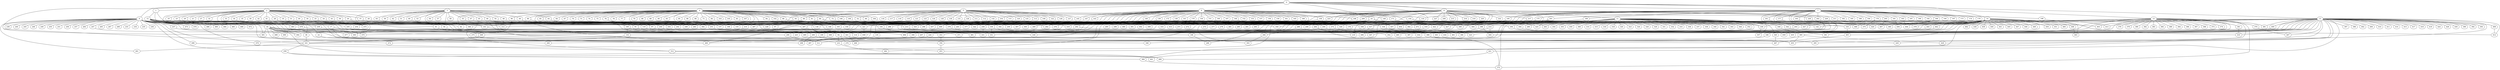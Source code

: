 
graph graphname {
    0 -- 1
0 -- 2
0 -- 3
0 -- 4
0 -- 5
0 -- 6
0 -- 7
0 -- 8
0 -- 9
0 -- 10
0 -- 11
0 -- 12
0 -- 13
0 -- 14
0 -- 317
0 -- 491
1 -- 16
1 -- 17
1 -- 15
2 -- 18
2 -- 19
2 -- 20
2 -- 21
2 -- 22
2 -- 23
2 -- 24
2 -- 25
2 -- 26
2 -- 27
2 -- 28
2 -- 29
2 -- 30
2 -- 31
2 -- 32
2 -- 33
2 -- 34
2 -- 35
2 -- 36
2 -- 37
2 -- 38
2 -- 39
2 -- 40
2 -- 41
2 -- 42
2 -- 43
2 -- 491
2 -- 232
3 -- 44
3 -- 45
3 -- 46
3 -- 47
3 -- 48
3 -- 49
3 -- 50
3 -- 51
3 -- 52
3 -- 53
3 -- 54
3 -- 55
3 -- 56
3 -- 57
3 -- 58
3 -- 59
3 -- 60
3 -- 61
3 -- 62
3 -- 63
3 -- 493
4 -- 64
4 -- 65
4 -- 66
4 -- 67
4 -- 68
4 -- 69
4 -- 70
4 -- 71
4 -- 72
4 -- 73
4 -- 74
4 -- 75
4 -- 76
4 -- 77
4 -- 78
4 -- 79
4 -- 80
4 -- 81
4 -- 82
4 -- 83
4 -- 84
4 -- 85
4 -- 86
4 -- 87
4 -- 88
4 -- 89
4 -- 90
4 -- 91
4 -- 92
4 -- 93
4 -- 94
4 -- 95
4 -- 96
4 -- 97
4 -- 98
4 -- 99
4 -- 100
4 -- 101
4 -- 102
4 -- 103
4 -- 104
4 -- 105
4 -- 106
4 -- 107
4 -- 108
4 -- 202
4 -- 196
5 -- 128
5 -- 130
5 -- 131
5 -- 132
5 -- 129
5 -- 109
5 -- 110
5 -- 111
5 -- 112
5 -- 113
5 -- 114
5 -- 115
5 -- 116
5 -- 117
5 -- 118
5 -- 119
5 -- 120
5 -- 121
5 -- 122
5 -- 123
5 -- 124
5 -- 125
5 -- 126
5 -- 127
5 -- 145
5 -- 89
5 -- 52
6 -- 133
6 -- 134
6 -- 135
6 -- 136
6 -- 137
6 -- 138
6 -- 139
6 -- 140
6 -- 141
6 -- 142
6 -- 143
6 -- 144
6 -- 145
6 -- 146
6 -- 147
6 -- 148
6 -- 149
6 -- 150
6 -- 151
6 -- 152
6 -- 153
6 -- 154
6 -- 155
6 -- 156
6 -- 157
6 -- 158
6 -- 159
6 -- 160
6 -- 161
6 -- 162
6 -- 163
6 -- 164
6 -- 165
6 -- 166
6 -- 167
6 -- 168
6 -- 169
6 -- 170
6 -- 171
6 -- 172
7 -- 173
7 -- 174
7 -- 175
7 -- 176
7 -- 177
7 -- 178
7 -- 179
7 -- 180
7 -- 181
7 -- 182
7 -- 183
7 -- 184
7 -- 185
7 -- 186
7 -- 187
7 -- 188
7 -- 189
7 -- 190
7 -- 191
7 -- 192
7 -- 193
7 -- 194
7 -- 195
7 -- 196
7 -- 197
7 -- 198
7 -- 199
7 -- 200
7 -- 201
7 -- 202
7 -- 203
7 -- 204
7 -- 205
7 -- 206
7 -- 207
7 -- 133
8 -- 208
8 -- 209
8 -- 210
8 -- 211
8 -- 212
8 -- 213
8 -- 214
8 -- 215
8 -- 216
8 -- 217
8 -- 218
8 -- 219
8 -- 220
8 -- 221
8 -- 222
8 -- 223
8 -- 224
8 -- 225
8 -- 226
8 -- 227
8 -- 228
8 -- 229
8 -- 230
8 -- 231
8 -- 232
8 -- 114
9 -- 256
9 -- 258
9 -- 259
9 -- 260
9 -- 261
9 -- 262
9 -- 257
9 -- 264
9 -- 265
9 -- 266
9 -- 267
9 -- 268
9 -- 263
9 -- 233
9 -- 234
9 -- 235
9 -- 236
9 -- 237
9 -- 238
9 -- 239
9 -- 240
9 -- 241
9 -- 242
9 -- 243
9 -- 244
9 -- 245
9 -- 246
9 -- 247
9 -- 248
9 -- 249
9 -- 250
9 -- 251
9 -- 252
9 -- 253
9 -- 254
9 -- 255
9 -- 377
9 -- 212
10 -- 269
10 -- 270
10 -- 271
10 -- 272
10 -- 273
10 -- 274
10 -- 275
10 -- 276
10 -- 277
10 -- 278
10 -- 279
10 -- 280
10 -- 281
10 -- 282
10 -- 283
10 -- 284
10 -- 285
10 -- 286
10 -- 287
10 -- 288
10 -- 289
10 -- 290
10 -- 291
10 -- 292
10 -- 293
10 -- 294
10 -- 295
10 -- 296
10 -- 297
10 -- 298
10 -- 299
10 -- 300
10 -- 301
10 -- 302
10 -- 303
10 -- 304
10 -- 305
10 -- 306
10 -- 307
10 -- 308
10 -- 309
10 -- 310
10 -- 311
10 -- 312
10 -- 313
11 -- 314
11 -- 315
11 -- 316
11 -- 317
11 -- 318
11 -- 319
11 -- 320
11 -- 321
11 -- 322
11 -- 323
11 -- 324
11 -- 325
11 -- 326
11 -- 327
11 -- 328
11 -- 329
11 -- 330
11 -- 331
11 -- 332
11 -- 333
11 -- 334
11 -- 335
11 -- 336
11 -- 337
11 -- 338
11 -- 339
11 -- 340
11 -- 341
11 -- 342
11 -- 343
11 -- 344
11 -- 345
11 -- 346
11 -- 347
11 -- 348
11 -- 349
11 -- 350
11 -- 351
11 -- 352
11 -- 353
11 -- 354
11 -- 355
11 -- 356
11 -- 357
11 -- 358
11 -- 359
11 -- 360
12 -- 384
12 -- 386
12 -- 387
12 -- 388
12 -- 389
12 -- 385
12 -- 361
12 -- 362
12 -- 363
12 -- 364
12 -- 365
12 -- 366
12 -- 367
12 -- 368
12 -- 369
12 -- 370
12 -- 371
12 -- 372
12 -- 373
12 -- 374
12 -- 375
12 -- 376
12 -- 377
12 -- 378
12 -- 379
12 -- 380
12 -- 381
12 -- 382
12 -- 383
12 -- 259
13 -- 390
13 -- 391
13 -- 392
13 -- 393
13 -- 394
13 -- 395
13 -- 396
13 -- 397
13 -- 398
13 -- 399
13 -- 400
13 -- 401
13 -- 402
13 -- 403
13 -- 404
13 -- 405
13 -- 406
13 -- 407
13 -- 408
13 -- 409
13 -- 410
13 -- 411
13 -- 412
13 -- 413
13 -- 414
13 -- 415
13 -- 416
13 -- 417
13 -- 418
13 -- 419
13 -- 420
13 -- 421
13 -- 422
13 -- 423
13 -- 424
13 -- 425
13 -- 426
13 -- 427
13 -- 428
13 -- 429
13 -- 430
13 -- 431
13 -- 432
13 -- 433
13 -- 434
13 -- 435
13 -- 436
13 -- 437
13 -- 381
14 -- 438
14 -- 439
14 -- 440
14 -- 441
14 -- 442
14 -- 443
14 -- 444
14 -- 445
14 -- 446
14 -- 447
14 -- 448
14 -- 449
14 -- 450
14 -- 451
14 -- 452
14 -- 453
14 -- 454
14 -- 455
14 -- 456
14 -- 457
14 -- 458
14 -- 459
14 -- 460
14 -- 461
14 -- 462
14 -- 463
14 -- 464
14 -- 465
14 -- 466
14 -- 467
14 -- 142
15 -- 480
15 -- 482
15 -- 483
15 -- 484
15 -- 485
15 -- 486
15 -- 481
15 -- 468
15 -- 469
15 -- 470
15 -- 471
15 -- 472
15 -- 473
15 -- 474
15 -- 475
15 -- 476
15 -- 477
15 -- 478
15 -- 479
15 -- 213
15 -- 325
16 -- 487
16 -- 488
16 -- 489
16 -- 490
16 -- 491
16 -- 492
16 -- 493
16 -- 494
16 -- 495
16 -- 496
16 -- 497
16 -- 498
16 -- 499
16 -- 207
17 -- 231
17 -- 436
19 -- 54
19 -- 61
20 -- 334
20 -- 475
22 -- 298
23 -- 483
24 -- 409
24 -- 168
24 -- 155
25 -- 437
25 -- 137
25 -- 101
26 -- 457
28 -- 321
28 -- 164
28 -- 497
28 -- 470
28 -- 91
29 -- 478
30 -- 346
31 -- 431
34 -- 82
36 -- 322
36 -- 255
36 -- 297
37 -- 455
37 -- 330
38 -- 241
40 -- 388
41 -- 239
43 -- 287
44 -- 221
44 -- 350
45 -- 416
45 -- 492
46 -- 210
46 -- 422
46 -- 87
46 -- 311
46 -- 228
47 -- 253
48 -- 212
48 -- 425
49 -- 356
49 -- 339
50 -- 351
50 -- 362
52 -- 427
54 -- 200
55 -- 101
60 -- 346
61 -- 353
61 -- 225
63 -- 110
65 -- 163
66 -- 200
68 -- 162
69 -- 399
71 -- 286
71 -- 254
72 -- 326
78 -- 146
78 -- 137
80 -- 241
80 -- 375
80 -- 204
81 -- 276
83 -- 230
83 -- 97
83 -- 206
84 -- 458
85 -- 100
87 -- 114
89 -- 489
91 -- 92
92 -- 270
92 -- 455
92 -- 231
94 -- 296
96 -- 312
96 -- 136
100 -- 134
100 -- 169
101 -- 188
102 -- 278
104 -- 394
106 -- 371
108 -- 358
109 -- 457
110 -- 308
113 -- 307
115 -- 219
120 -- 496
122 -- 454
125 -- 278
126 -- 150
127 -- 396
129 -- 464
132 -- 244
133 -- 204
134 -- 241
135 -- 497
139 -- 243
140 -- 164
143 -- 482
144 -- 259
147 -- 252
148 -- 269
148 -- 176
149 -- 334
154 -- 420
156 -- 412
160 -- 330
162 -- 423
164 -- 224
164 -- 306
167 -- 305
170 -- 377
171 -- 425
175 -- 457
177 -- 494
178 -- 253
178 -- 413
178 -- 375
180 -- 488
181 -- 456
183 -- 444
184 -- 339
188 -- 289
190 -- 327
190 -- 335
191 -- 203
193 -- 465
195 -- 248
195 -- 263
195 -- 372
196 -- 262
198 -- 433
199 -- 283
200 -- 298
200 -- 348
201 -- 243
201 -- 425
201 -- 280
202 -- 365
203 -- 470
204 -- 219
205 -- 467
209 -- 262
209 -- 276
210 -- 477
211 -- 403
213 -- 387
213 -- 363
214 -- 404
214 -- 388
217 -- 334
221 -- 458
223 -- 242
224 -- 260
226 -- 466
229 -- 379
231 -- 282
232 -- 489
237 -- 275
239 -- 290
241 -- 258
241 -- 312
241 -- 261
244 -- 434
247 -- 492
253 -- 452
255 -- 432
258 -- 369
258 -- 401
259 -- 431
266 -- 453
269 -- 436
274 -- 388
275 -- 489
278 -- 386
284 -- 465
284 -- 372
288 -- 294
288 -- 347
290 -- 311
292 -- 461
292 -- 469
294 -- 303
297 -- 321
304 -- 435
308 -- 474
312 -- 499
317 -- 496
319 -- 495
321 -- 488
321 -- 395
330 -- 465
330 -- 351
334 -- 386
335 -- 405
339 -- 357
342 -- 391
345 -- 487
349 -- 385
353 -- 356
356 -- 453
361 -- 433
369 -- 372
370 -- 407
385 -- 428
385 -- 455
385 -- 497
388 -- 429
394 -- 459
396 -- 404
396 -- 496
400 -- 493
405 -- 487
408 -- 412
409 -- 494
421 -- 499
442 -- 496
442 -- 481
443 -- 471
446 -- 463
469 -- 479
478 -- 493

}
